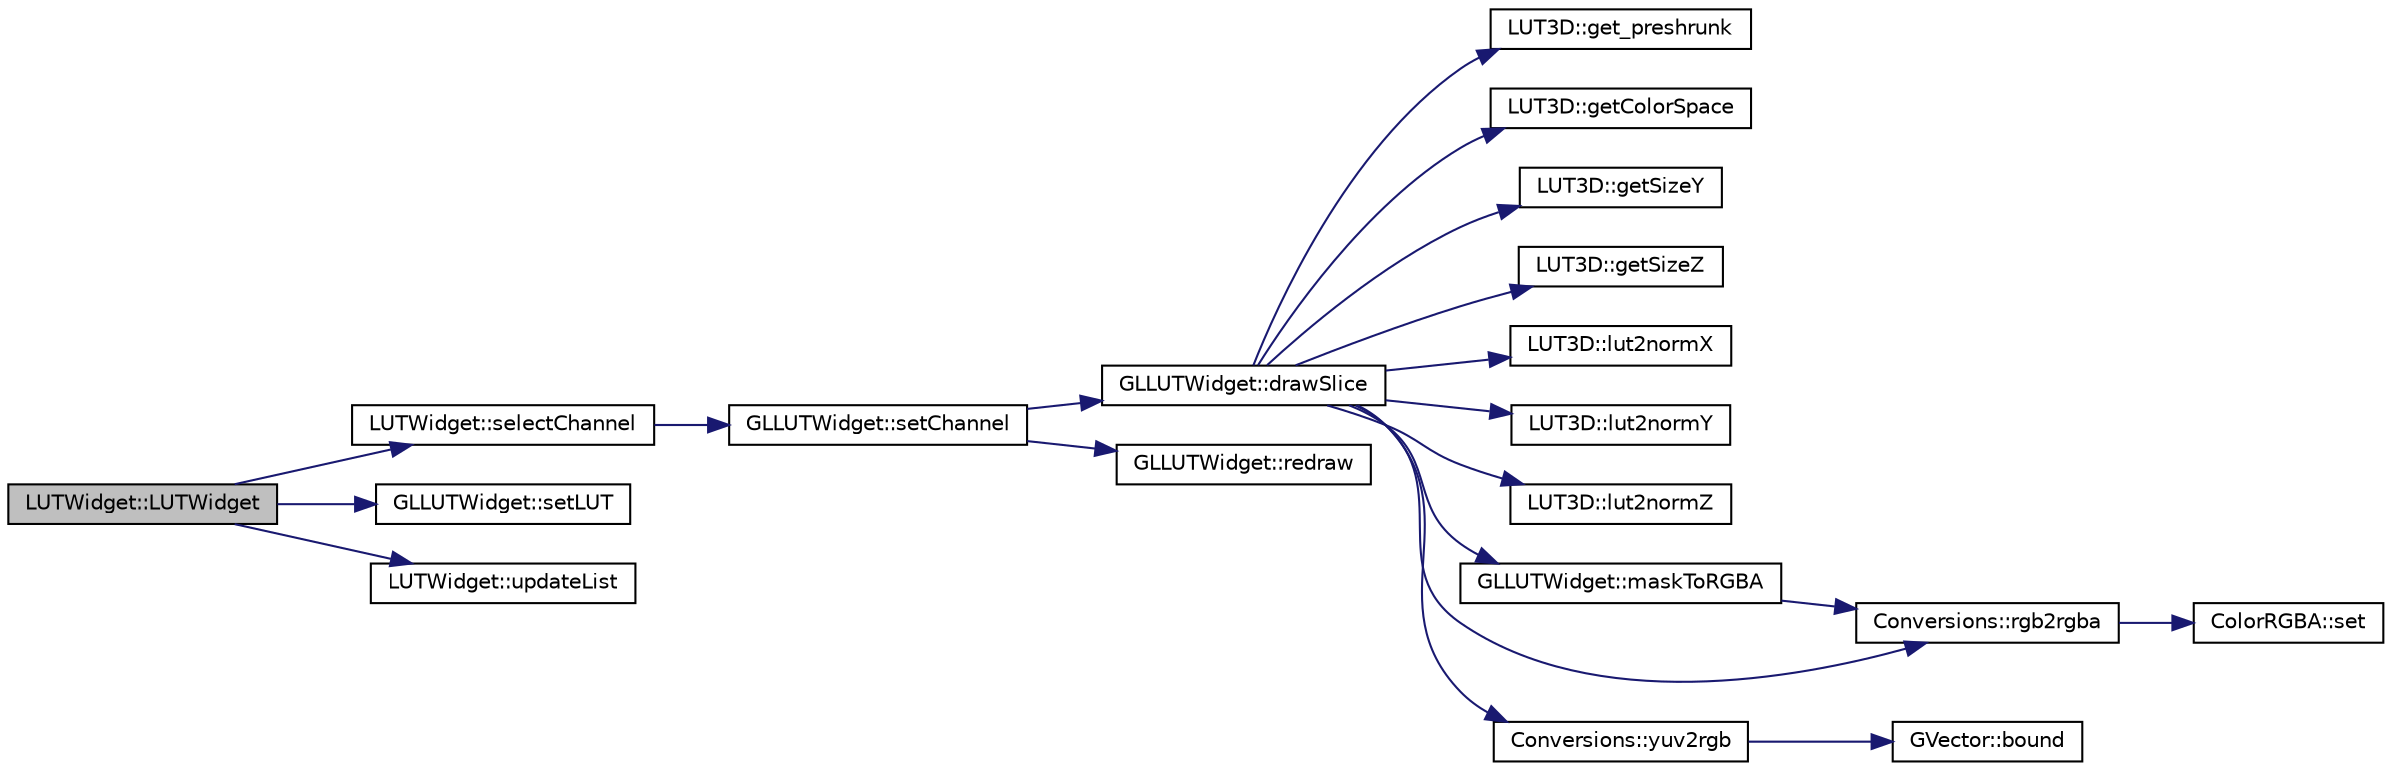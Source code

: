 digraph "LUTWidget::LUTWidget"
{
 // INTERACTIVE_SVG=YES
  edge [fontname="Helvetica",fontsize="10",labelfontname="Helvetica",labelfontsize="10"];
  node [fontname="Helvetica",fontsize="10",shape=record];
  rankdir="LR";
  Node1 [label="LUTWidget::LUTWidget",height=0.2,width=0.4,color="black", fillcolor="grey75", style="filled", fontcolor="black"];
  Node1 -> Node2 [color="midnightblue",fontsize="10",style="solid",fontname="Helvetica"];
  Node2 [label="LUTWidget::selectChannel",height=0.2,width=0.4,color="black", fillcolor="white", style="filled",URL="$d3/d1a/class_l_u_t_widget.html#a89e879f260692b559fc99510fe6ceaf0"];
  Node2 -> Node3 [color="midnightblue",fontsize="10",style="solid",fontname="Helvetica"];
  Node3 [label="GLLUTWidget::setChannel",height=0.2,width=0.4,color="black", fillcolor="white", style="filled",URL="$db/dc5/class_g_l_l_u_t_widget.html#a01eca58e66c2d4e2c47434bf0407e5fa"];
  Node3 -> Node4 [color="midnightblue",fontsize="10",style="solid",fontname="Helvetica"];
  Node4 [label="GLLUTWidget::drawSlice",height=0.2,width=0.4,color="black", fillcolor="white", style="filled",URL="$db/dc5/class_g_l_l_u_t_widget.html#a07100a3b9d0f6393532d6a441b513935"];
  Node4 -> Node5 [color="midnightblue",fontsize="10",style="solid",fontname="Helvetica"];
  Node5 [label="LUT3D::get_preshrunk",height=0.2,width=0.4,color="black", fillcolor="white", style="filled",URL="$d7/d15/class_l_u_t3_d.html#acefad30a4fdd6f471c17ae6b2dae48bb"];
  Node4 -> Node6 [color="midnightblue",fontsize="10",style="solid",fontname="Helvetica"];
  Node6 [label="LUT3D::getColorSpace",height=0.2,width=0.4,color="black", fillcolor="white", style="filled",URL="$d7/d15/class_l_u_t3_d.html#a38d711b1442eae640fb8a37f75d7c64d"];
  Node4 -> Node7 [color="midnightblue",fontsize="10",style="solid",fontname="Helvetica"];
  Node7 [label="LUT3D::getSizeY",height=0.2,width=0.4,color="black", fillcolor="white", style="filled",URL="$d7/d15/class_l_u_t3_d.html#a204bc286cb41ea9828b358316b5aa9e1"];
  Node4 -> Node8 [color="midnightblue",fontsize="10",style="solid",fontname="Helvetica"];
  Node8 [label="LUT3D::getSizeZ",height=0.2,width=0.4,color="black", fillcolor="white", style="filled",URL="$d7/d15/class_l_u_t3_d.html#a5b3d7018cd37a524c9154a65e60a2d1c"];
  Node4 -> Node9 [color="midnightblue",fontsize="10",style="solid",fontname="Helvetica"];
  Node9 [label="LUT3D::lut2normX",height=0.2,width=0.4,color="black", fillcolor="white", style="filled",URL="$d7/d15/class_l_u_t3_d.html#ae88ba6bcd1a759a304a64ead5fc2f237"];
  Node4 -> Node10 [color="midnightblue",fontsize="10",style="solid",fontname="Helvetica"];
  Node10 [label="LUT3D::lut2normY",height=0.2,width=0.4,color="black", fillcolor="white", style="filled",URL="$d7/d15/class_l_u_t3_d.html#a652fdb0ce5825db100d1c1b17f1b87b0"];
  Node4 -> Node11 [color="midnightblue",fontsize="10",style="solid",fontname="Helvetica"];
  Node11 [label="LUT3D::lut2normZ",height=0.2,width=0.4,color="black", fillcolor="white", style="filled",URL="$d7/d15/class_l_u_t3_d.html#ad01fcfa4ca7c32df2a4fd5310087619f"];
  Node4 -> Node12 [color="midnightblue",fontsize="10",style="solid",fontname="Helvetica"];
  Node12 [label="GLLUTWidget::maskToRGBA",height=0.2,width=0.4,color="black", fillcolor="white", style="filled",URL="$db/dc5/class_g_l_l_u_t_widget.html#ada467c21d865d7a1a71f93cc88d45b7b"];
  Node12 -> Node13 [color="midnightblue",fontsize="10",style="solid",fontname="Helvetica"];
  Node13 [label="Conversions::rgb2rgba",height=0.2,width=0.4,color="black", fillcolor="white", style="filled",URL="$d3/d98/class_conversions.html#a39f50c5bbe9a866a1dd5e6e424899e0b"];
  Node13 -> Node14 [color="midnightblue",fontsize="10",style="solid",fontname="Helvetica"];
  Node14 [label="ColorRGBA::set",height=0.2,width=0.4,color="black", fillcolor="white", style="filled",URL="$d0/d6d/class_color_r_g_b_a.html#ab4c0dc84a96b39f74266ae5d75eabf2b"];
  Node4 -> Node13 [color="midnightblue",fontsize="10",style="solid",fontname="Helvetica"];
  Node4 -> Node15 [color="midnightblue",fontsize="10",style="solid",fontname="Helvetica"];
  Node15 [label="Conversions::yuv2rgb",height=0.2,width=0.4,color="black", fillcolor="white", style="filled",URL="$d3/d98/class_conversions.html#a606bd2db67a0ec49893b2db7ee5270ed"];
  Node15 -> Node16 [color="midnightblue",fontsize="10",style="solid",fontname="Helvetica"];
  Node16 [label="GVector::bound",height=0.2,width=0.4,color="black", fillcolor="white", style="filled",URL="$d5/da9/namespace_g_vector.html#a64a68732d9c3151a31337ff0c1c7e21a"];
  Node3 -> Node17 [color="midnightblue",fontsize="10",style="solid",fontname="Helvetica"];
  Node17 [label="GLLUTWidget::redraw",height=0.2,width=0.4,color="black", fillcolor="white", style="filled",URL="$db/dc5/class_g_l_l_u_t_widget.html#ac13c87adcd27fef6fc038a026f9e6a9b"];
  Node1 -> Node18 [color="midnightblue",fontsize="10",style="solid",fontname="Helvetica"];
  Node18 [label="GLLUTWidget::setLUT",height=0.2,width=0.4,color="black", fillcolor="white", style="filled",URL="$db/dc5/class_g_l_l_u_t_widget.html#aa6dfc5fa28199ead2f25fadd5ebde0e0"];
  Node1 -> Node19 [color="midnightblue",fontsize="10",style="solid",fontname="Helvetica"];
  Node19 [label="LUTWidget::updateList",height=0.2,width=0.4,color="black", fillcolor="white", style="filled",URL="$d3/d1a/class_l_u_t_widget.html#ad5736824dffef1ea97db60d9e3eba88c"];
}
